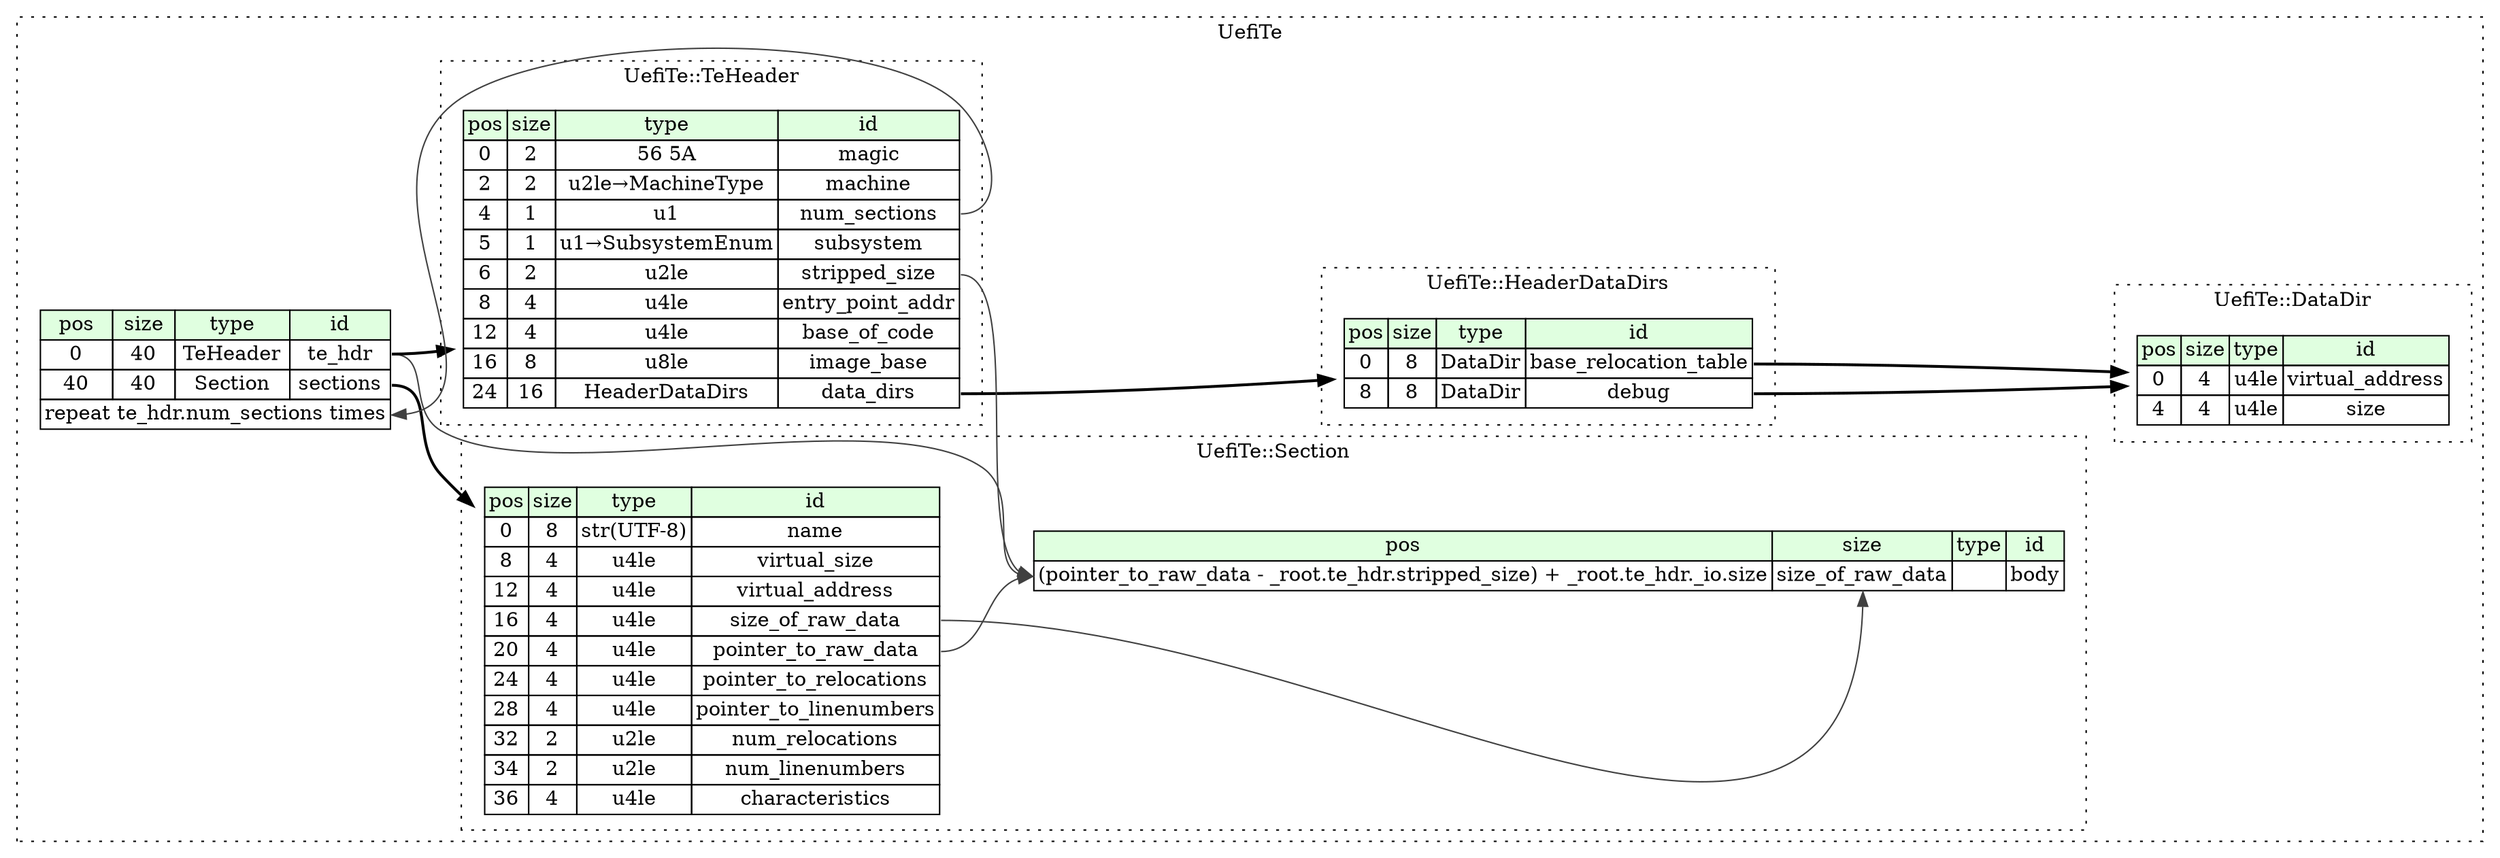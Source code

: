 digraph {
	rankdir=LR;
	node [shape=plaintext];
	subgraph cluster__uefi_te {
		label="UefiTe";
		graph[style=dotted];

		uefi_te__seq [label=<<TABLE BORDER="0" CELLBORDER="1" CELLSPACING="0">
			<TR><TD BGCOLOR="#E0FFE0">pos</TD><TD BGCOLOR="#E0FFE0">size</TD><TD BGCOLOR="#E0FFE0">type</TD><TD BGCOLOR="#E0FFE0">id</TD></TR>
			<TR><TD PORT="te_hdr_pos">0</TD><TD PORT="te_hdr_size">40</TD><TD>TeHeader</TD><TD PORT="te_hdr_type">te_hdr</TD></TR>
			<TR><TD PORT="sections_pos">40</TD><TD PORT="sections_size">40</TD><TD>Section</TD><TD PORT="sections_type">sections</TD></TR>
			<TR><TD COLSPAN="4" PORT="sections__repeat">repeat te_hdr.num_sections times</TD></TR>
		</TABLE>>];
		subgraph cluster__data_dir {
			label="UefiTe::DataDir";
			graph[style=dotted];

			data_dir__seq [label=<<TABLE BORDER="0" CELLBORDER="1" CELLSPACING="0">
				<TR><TD BGCOLOR="#E0FFE0">pos</TD><TD BGCOLOR="#E0FFE0">size</TD><TD BGCOLOR="#E0FFE0">type</TD><TD BGCOLOR="#E0FFE0">id</TD></TR>
				<TR><TD PORT="virtual_address_pos">0</TD><TD PORT="virtual_address_size">4</TD><TD>u4le</TD><TD PORT="virtual_address_type">virtual_address</TD></TR>
				<TR><TD PORT="size_pos">4</TD><TD PORT="size_size">4</TD><TD>u4le</TD><TD PORT="size_type">size</TD></TR>
			</TABLE>>];
		}
		subgraph cluster__header_data_dirs {
			label="UefiTe::HeaderDataDirs";
			graph[style=dotted];

			header_data_dirs__seq [label=<<TABLE BORDER="0" CELLBORDER="1" CELLSPACING="0">
				<TR><TD BGCOLOR="#E0FFE0">pos</TD><TD BGCOLOR="#E0FFE0">size</TD><TD BGCOLOR="#E0FFE0">type</TD><TD BGCOLOR="#E0FFE0">id</TD></TR>
				<TR><TD PORT="base_relocation_table_pos">0</TD><TD PORT="base_relocation_table_size">8</TD><TD>DataDir</TD><TD PORT="base_relocation_table_type">base_relocation_table</TD></TR>
				<TR><TD PORT="debug_pos">8</TD><TD PORT="debug_size">8</TD><TD>DataDir</TD><TD PORT="debug_type">debug</TD></TR>
			</TABLE>>];
		}
		subgraph cluster__section {
			label="UefiTe::Section";
			graph[style=dotted];

			section__seq [label=<<TABLE BORDER="0" CELLBORDER="1" CELLSPACING="0">
				<TR><TD BGCOLOR="#E0FFE0">pos</TD><TD BGCOLOR="#E0FFE0">size</TD><TD BGCOLOR="#E0FFE0">type</TD><TD BGCOLOR="#E0FFE0">id</TD></TR>
				<TR><TD PORT="name_pos">0</TD><TD PORT="name_size">8</TD><TD>str(UTF-8)</TD><TD PORT="name_type">name</TD></TR>
				<TR><TD PORT="virtual_size_pos">8</TD><TD PORT="virtual_size_size">4</TD><TD>u4le</TD><TD PORT="virtual_size_type">virtual_size</TD></TR>
				<TR><TD PORT="virtual_address_pos">12</TD><TD PORT="virtual_address_size">4</TD><TD>u4le</TD><TD PORT="virtual_address_type">virtual_address</TD></TR>
				<TR><TD PORT="size_of_raw_data_pos">16</TD><TD PORT="size_of_raw_data_size">4</TD><TD>u4le</TD><TD PORT="size_of_raw_data_type">size_of_raw_data</TD></TR>
				<TR><TD PORT="pointer_to_raw_data_pos">20</TD><TD PORT="pointer_to_raw_data_size">4</TD><TD>u4le</TD><TD PORT="pointer_to_raw_data_type">pointer_to_raw_data</TD></TR>
				<TR><TD PORT="pointer_to_relocations_pos">24</TD><TD PORT="pointer_to_relocations_size">4</TD><TD>u4le</TD><TD PORT="pointer_to_relocations_type">pointer_to_relocations</TD></TR>
				<TR><TD PORT="pointer_to_linenumbers_pos">28</TD><TD PORT="pointer_to_linenumbers_size">4</TD><TD>u4le</TD><TD PORT="pointer_to_linenumbers_type">pointer_to_linenumbers</TD></TR>
				<TR><TD PORT="num_relocations_pos">32</TD><TD PORT="num_relocations_size">2</TD><TD>u2le</TD><TD PORT="num_relocations_type">num_relocations</TD></TR>
				<TR><TD PORT="num_linenumbers_pos">34</TD><TD PORT="num_linenumbers_size">2</TD><TD>u2le</TD><TD PORT="num_linenumbers_type">num_linenumbers</TD></TR>
				<TR><TD PORT="characteristics_pos">36</TD><TD PORT="characteristics_size">4</TD><TD>u4le</TD><TD PORT="characteristics_type">characteristics</TD></TR>
			</TABLE>>];
			section__inst__body [label=<<TABLE BORDER="0" CELLBORDER="1" CELLSPACING="0">
				<TR><TD BGCOLOR="#E0FFE0">pos</TD><TD BGCOLOR="#E0FFE0">size</TD><TD BGCOLOR="#E0FFE0">type</TD><TD BGCOLOR="#E0FFE0">id</TD></TR>
				<TR><TD PORT="body_pos">(pointer_to_raw_data - _root.te_hdr.stripped_size) + _root.te_hdr._io.size</TD><TD PORT="body_size">size_of_raw_data</TD><TD></TD><TD PORT="body_type">body</TD></TR>
			</TABLE>>];
		}
		subgraph cluster__te_header {
			label="UefiTe::TeHeader";
			graph[style=dotted];

			te_header__seq [label=<<TABLE BORDER="0" CELLBORDER="1" CELLSPACING="0">
				<TR><TD BGCOLOR="#E0FFE0">pos</TD><TD BGCOLOR="#E0FFE0">size</TD><TD BGCOLOR="#E0FFE0">type</TD><TD BGCOLOR="#E0FFE0">id</TD></TR>
				<TR><TD PORT="magic_pos">0</TD><TD PORT="magic_size">2</TD><TD>56 5A</TD><TD PORT="magic_type">magic</TD></TR>
				<TR><TD PORT="machine_pos">2</TD><TD PORT="machine_size">2</TD><TD>u2le→MachineType</TD><TD PORT="machine_type">machine</TD></TR>
				<TR><TD PORT="num_sections_pos">4</TD><TD PORT="num_sections_size">1</TD><TD>u1</TD><TD PORT="num_sections_type">num_sections</TD></TR>
				<TR><TD PORT="subsystem_pos">5</TD><TD PORT="subsystem_size">1</TD><TD>u1→SubsystemEnum</TD><TD PORT="subsystem_type">subsystem</TD></TR>
				<TR><TD PORT="stripped_size_pos">6</TD><TD PORT="stripped_size_size">2</TD><TD>u2le</TD><TD PORT="stripped_size_type">stripped_size</TD></TR>
				<TR><TD PORT="entry_point_addr_pos">8</TD><TD PORT="entry_point_addr_size">4</TD><TD>u4le</TD><TD PORT="entry_point_addr_type">entry_point_addr</TD></TR>
				<TR><TD PORT="base_of_code_pos">12</TD><TD PORT="base_of_code_size">4</TD><TD>u4le</TD><TD PORT="base_of_code_type">base_of_code</TD></TR>
				<TR><TD PORT="image_base_pos">16</TD><TD PORT="image_base_size">8</TD><TD>u8le</TD><TD PORT="image_base_type">image_base</TD></TR>
				<TR><TD PORT="data_dirs_pos">24</TD><TD PORT="data_dirs_size">16</TD><TD>HeaderDataDirs</TD><TD PORT="data_dirs_type">data_dirs</TD></TR>
			</TABLE>>];
		}
	}
	uefi_te__seq:te_hdr_type -> te_header__seq [style=bold];
	uefi_te__seq:sections_type -> section__seq [style=bold];
	te_header__seq:num_sections_type -> uefi_te__seq:sections__repeat [color="#404040"];
	header_data_dirs__seq:base_relocation_table_type -> data_dir__seq [style=bold];
	header_data_dirs__seq:debug_type -> data_dir__seq [style=bold];
	section__seq:pointer_to_raw_data_type -> section__inst__body:body_pos [color="#404040"];
	te_header__seq:stripped_size_type -> section__inst__body:body_pos [color="#404040"];
	uefi_te__seq:te_hdr_type -> section__inst__body:body_pos [color="#404040"];
	section__seq:size_of_raw_data_type -> section__inst__body:body_size [color="#404040"];
	te_header__seq:data_dirs_type -> header_data_dirs__seq [style=bold];
}
